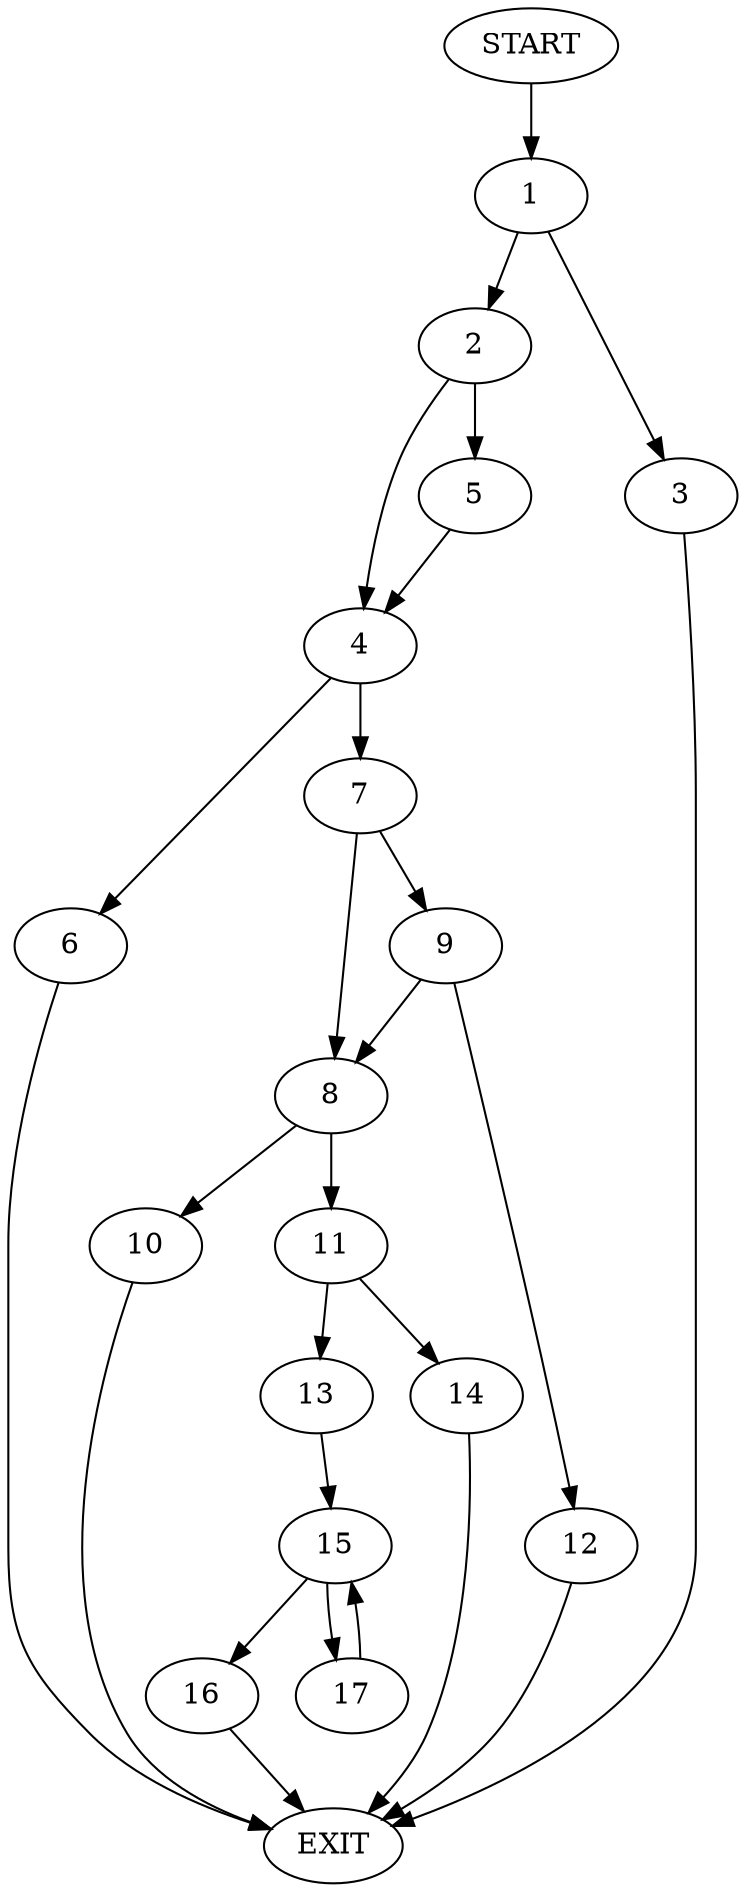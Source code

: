 digraph {
0 [label="START"]
18 [label="EXIT"]
0 -> 1
1 -> 2
1 -> 3
2 -> 4
2 -> 5
3 -> 18
4 -> 6
4 -> 7
5 -> 4
7 -> 8
7 -> 9
6 -> 18
8 -> 10
8 -> 11
9 -> 12
9 -> 8
12 -> 18
10 -> 18
11 -> 13
11 -> 14
13 -> 15
14 -> 18
15 -> 16
15 -> 17
16 -> 18
17 -> 15
}
